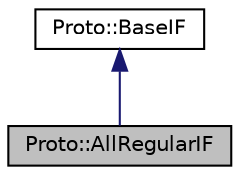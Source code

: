 digraph "Proto::AllRegularIF"
{
  edge [fontname="Helvetica",fontsize="10",labelfontname="Helvetica",labelfontsize="10"];
  node [fontname="Helvetica",fontsize="10",shape=record];
  Node0 [label="Proto::AllRegularIF",height=0.2,width=0.4,color="black", fillcolor="grey75", style="filled", fontcolor="black"];
  Node1 -> Node0 [dir="back",color="midnightblue",fontsize="10",style="solid",fontname="Helvetica"];
  Node1 [label="Proto::BaseIF",height=0.2,width=0.4,color="black", fillcolor="white", style="filled",URL="$classProto_1_1BaseIF.html",tooltip="Class that specifies and implicit function. "];
}
